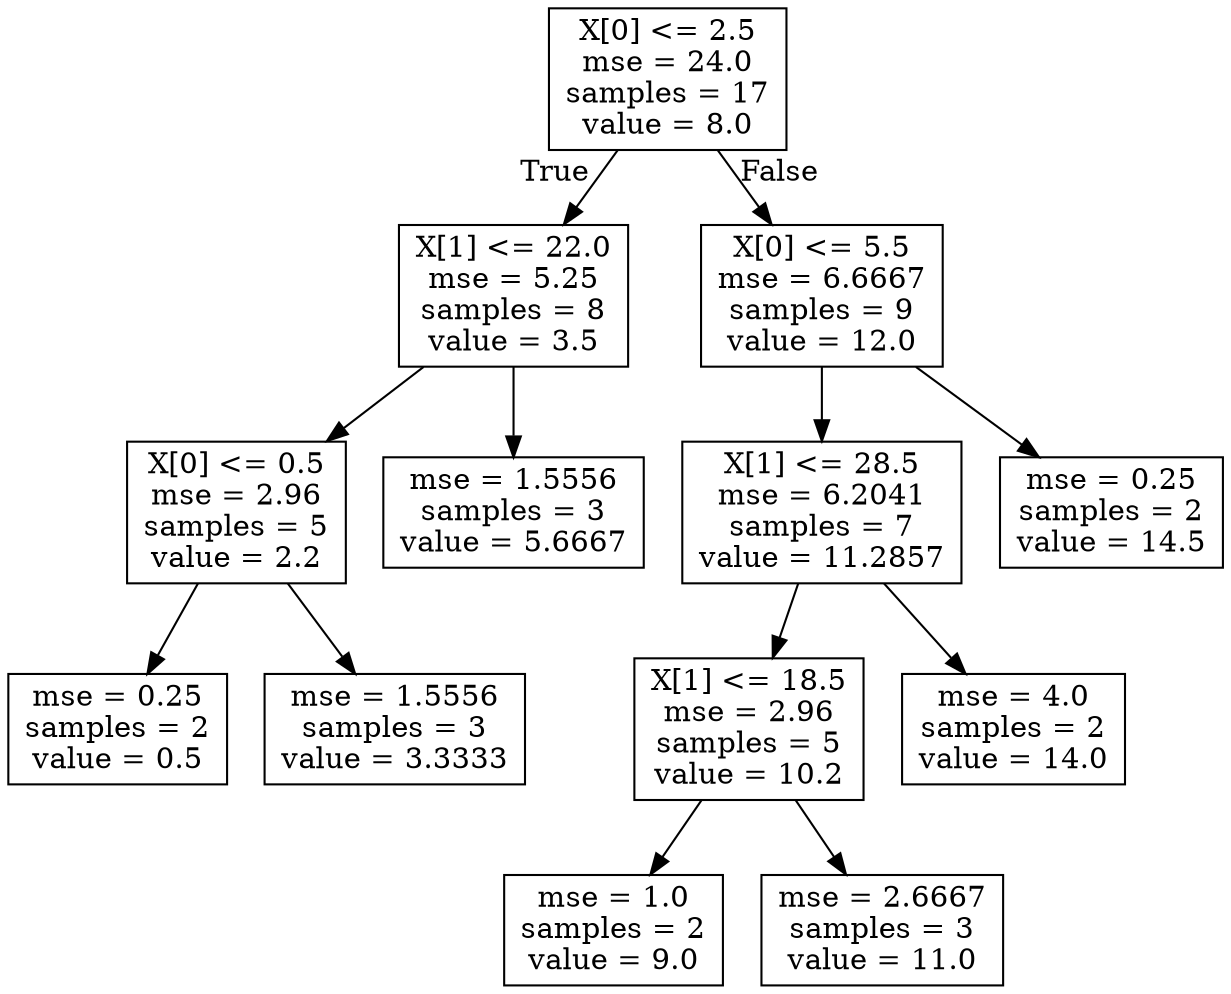 digraph Tree {
node [shape=box] ;
0 [label="X[0] <= 2.5\nmse = 24.0\nsamples = 17\nvalue = 8.0"] ;
1 [label="X[1] <= 22.0\nmse = 5.25\nsamples = 8\nvalue = 3.5"] ;
0 -> 1 [labeldistance=2.5, labelangle=45, headlabel="True"] ;
2 [label="X[0] <= 0.5\nmse = 2.96\nsamples = 5\nvalue = 2.2"] ;
1 -> 2 ;
3 [label="mse = 0.25\nsamples = 2\nvalue = 0.5"] ;
2 -> 3 ;
4 [label="mse = 1.5556\nsamples = 3\nvalue = 3.3333"] ;
2 -> 4 ;
5 [label="mse = 1.5556\nsamples = 3\nvalue = 5.6667"] ;
1 -> 5 ;
6 [label="X[0] <= 5.5\nmse = 6.6667\nsamples = 9\nvalue = 12.0"] ;
0 -> 6 [labeldistance=2.5, labelangle=-45, headlabel="False"] ;
7 [label="X[1] <= 28.5\nmse = 6.2041\nsamples = 7\nvalue = 11.2857"] ;
6 -> 7 ;
8 [label="X[1] <= 18.5\nmse = 2.96\nsamples = 5\nvalue = 10.2"] ;
7 -> 8 ;
9 [label="mse = 1.0\nsamples = 2\nvalue = 9.0"] ;
8 -> 9 ;
10 [label="mse = 2.6667\nsamples = 3\nvalue = 11.0"] ;
8 -> 10 ;
11 [label="mse = 4.0\nsamples = 2\nvalue = 14.0"] ;
7 -> 11 ;
12 [label="mse = 0.25\nsamples = 2\nvalue = 14.5"] ;
6 -> 12 ;
}